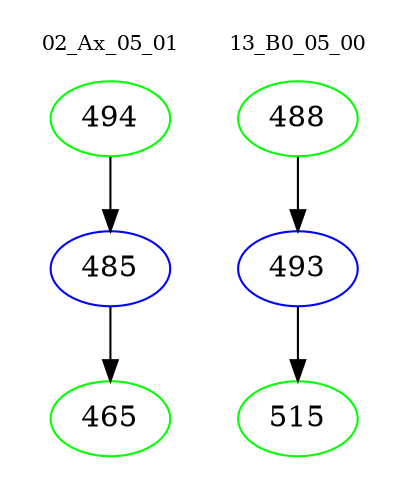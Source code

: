 digraph{
subgraph cluster_0 {
color = white
label = "02_Ax_05_01";
fontsize=10;
T0_494 [label="494", color="green"]
T0_494 -> T0_485 [color="black"]
T0_485 [label="485", color="blue"]
T0_485 -> T0_465 [color="black"]
T0_465 [label="465", color="green"]
}
subgraph cluster_1 {
color = white
label = "13_B0_05_00";
fontsize=10;
T1_488 [label="488", color="green"]
T1_488 -> T1_493 [color="black"]
T1_493 [label="493", color="blue"]
T1_493 -> T1_515 [color="black"]
T1_515 [label="515", color="green"]
}
}
